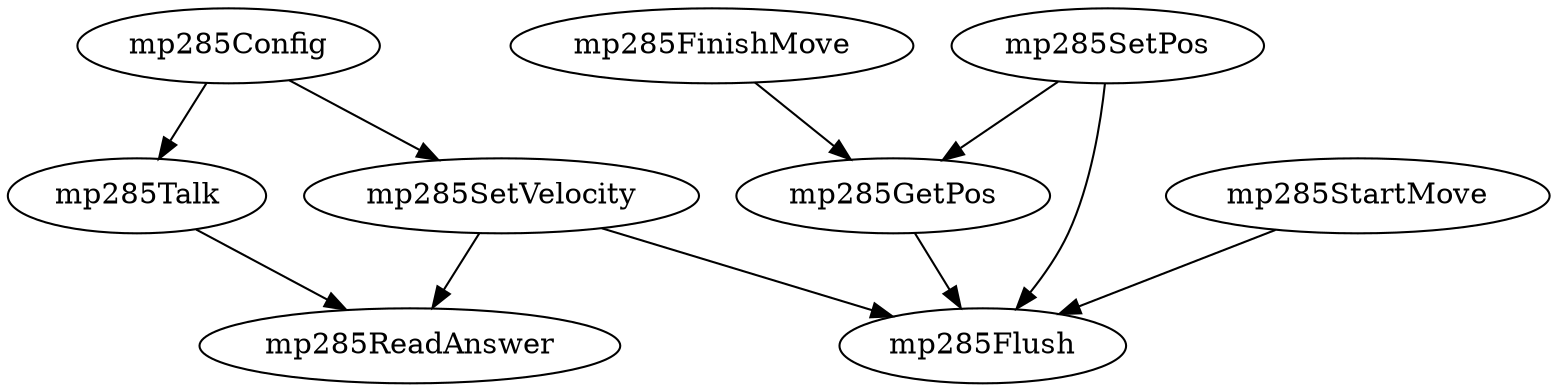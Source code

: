 /* Created by mdot for Matlab */
digraph m2html {
  mp285Config -> mp285SetVelocity;
  mp285Config -> mp285Talk;
  mp285FinishMove -> mp285GetPos;
  mp285GetPos -> mp285Flush;
  mp285SetPos -> mp285Flush;
  mp285SetPos -> mp285GetPos;
  mp285SetVelocity -> mp285Flush;
  mp285SetVelocity -> mp285ReadAnswer;
  mp285StartMove -> mp285Flush;
  mp285Talk -> mp285ReadAnswer;

  mp285Config [URL="mp285Config.html"];
  mp285FinishMove [URL="mp285FinishMove.html"];
  mp285Flush [URL="mp285Flush.html"];
  mp285GetPos [URL="mp285GetPos.html"];
  mp285ReadAnswer [URL="mp285ReadAnswer.html"];
  mp285SetPos [URL="mp285SetPos.html"];
  mp285SetVelocity [URL="mp285SetVelocity.html"];
  mp285StartMove [URL="mp285StartMove.html"];
  mp285Talk [URL="mp285Talk.html"];
}